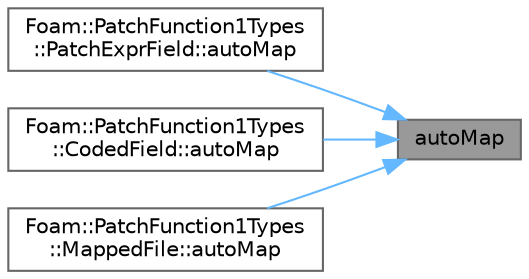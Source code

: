 digraph "autoMap"
{
 // LATEX_PDF_SIZE
  bgcolor="transparent";
  edge [fontname=Helvetica,fontsize=10,labelfontname=Helvetica,labelfontsize=10];
  node [fontname=Helvetica,fontsize=10,shape=box,height=0.2,width=0.4];
  rankdir="RL";
  Node1 [id="Node000001",label="autoMap",height=0.2,width=0.4,color="gray40", fillcolor="grey60", style="filled", fontcolor="black",tooltip=" "];
  Node1 -> Node2 [id="edge1_Node000001_Node000002",dir="back",color="steelblue1",style="solid",tooltip=" "];
  Node2 [id="Node000002",label="Foam::PatchFunction1Types\l::PatchExprField::autoMap",height=0.2,width=0.4,color="grey40", fillcolor="white", style="filled",URL="$classFoam_1_1PatchFunction1Types_1_1PatchExprField.html#a40ee4ad83d4a704edb87b985b1895291",tooltip=" "];
  Node1 -> Node3 [id="edge2_Node000001_Node000003",dir="back",color="steelblue1",style="solid",tooltip=" "];
  Node3 [id="Node000003",label="Foam::PatchFunction1Types\l::CodedField::autoMap",height=0.2,width=0.4,color="grey40", fillcolor="white", style="filled",URL="$classFoam_1_1PatchFunction1Types_1_1CodedField.html#a40ee4ad83d4a704edb87b985b1895291",tooltip=" "];
  Node1 -> Node4 [id="edge3_Node000001_Node000004",dir="back",color="steelblue1",style="solid",tooltip=" "];
  Node4 [id="Node000004",label="Foam::PatchFunction1Types\l::MappedFile::autoMap",height=0.2,width=0.4,color="grey40", fillcolor="white", style="filled",URL="$classFoam_1_1PatchFunction1Types_1_1MappedFile.html#a40ee4ad83d4a704edb87b985b1895291",tooltip=" "];
}
